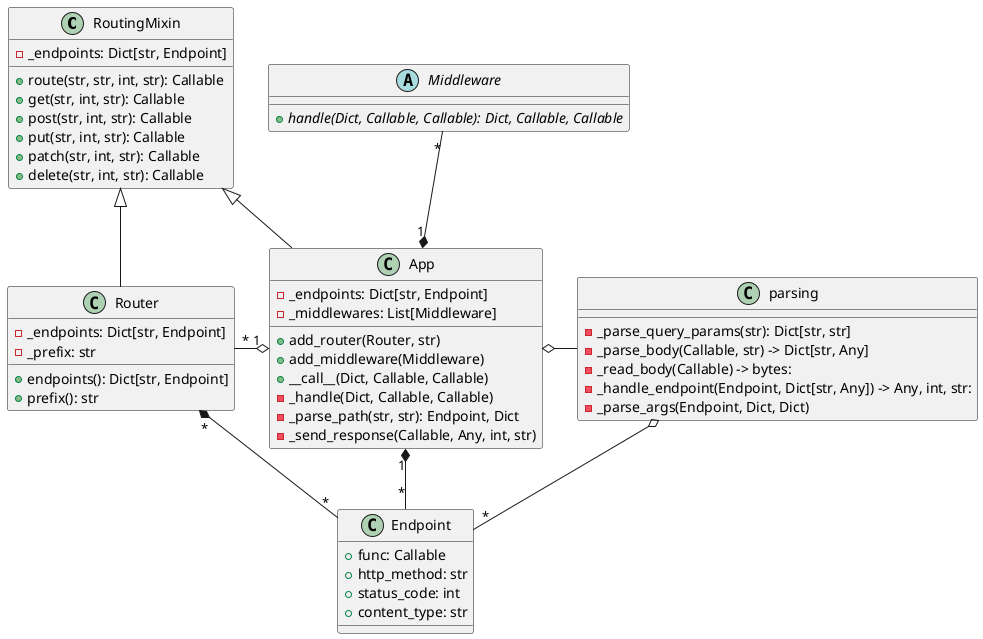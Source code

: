 @startuml

class RoutingMixin {
    - _endpoints: Dict[str, Endpoint]
    + route(str, str, int, str): Callable
    + get(str, int, str): Callable
    + post(str, int, str): Callable
    + put(str, int, str): Callable
    + patch(str, int, str): Callable
    + delete(str, int, str): Callable
}

class App {
    - _endpoints: Dict[str, Endpoint]
    - _middlewares: List[Middleware]

    + add_router(Router, str)
    + add_middleware(Middleware)
    + __call__(Dict, Callable, Callable)
    - _handle(Dict, Callable, Callable)
    - _parse_path(str, str): Endpoint, Dict
    - _send_response(Callable, Any, int, str)
}


class Router {
    - _endpoints: Dict[str, Endpoint]
    - _prefix: str
    + endpoints(): Dict[str, Endpoint]
    + prefix(): str
}

class Endpoint {
    + func: Callable
    + http_method: str
    + status_code: int
    + content_type: str
}

abstract class Middleware {
    + {abstract} handle(Dict, Callable, Callable): Dict, Callable, Callable
}

class parsing {
    - _parse_query_params(str): Dict[str, str]
    - _parse_body(Callable, str) -> Dict[str, Any]
    - _read_body(Callable) -> bytes:
    - _handle_endpoint(Endpoint, Dict[str, Any]) -> Any, int, str:
    - _parse_args(Endpoint, Dict, Dict)
}


Router -u-|> RoutingMixin
App -u-|> RoutingMixin

Router "*" *-- "*" Endpoint
App "1" *-- "*" Endpoint

App "1" o-l- "*" Router

App "1" *-u- "*" Middleware
App o-r-  parsing

parsing o-- "*" Endpoint

@enduml